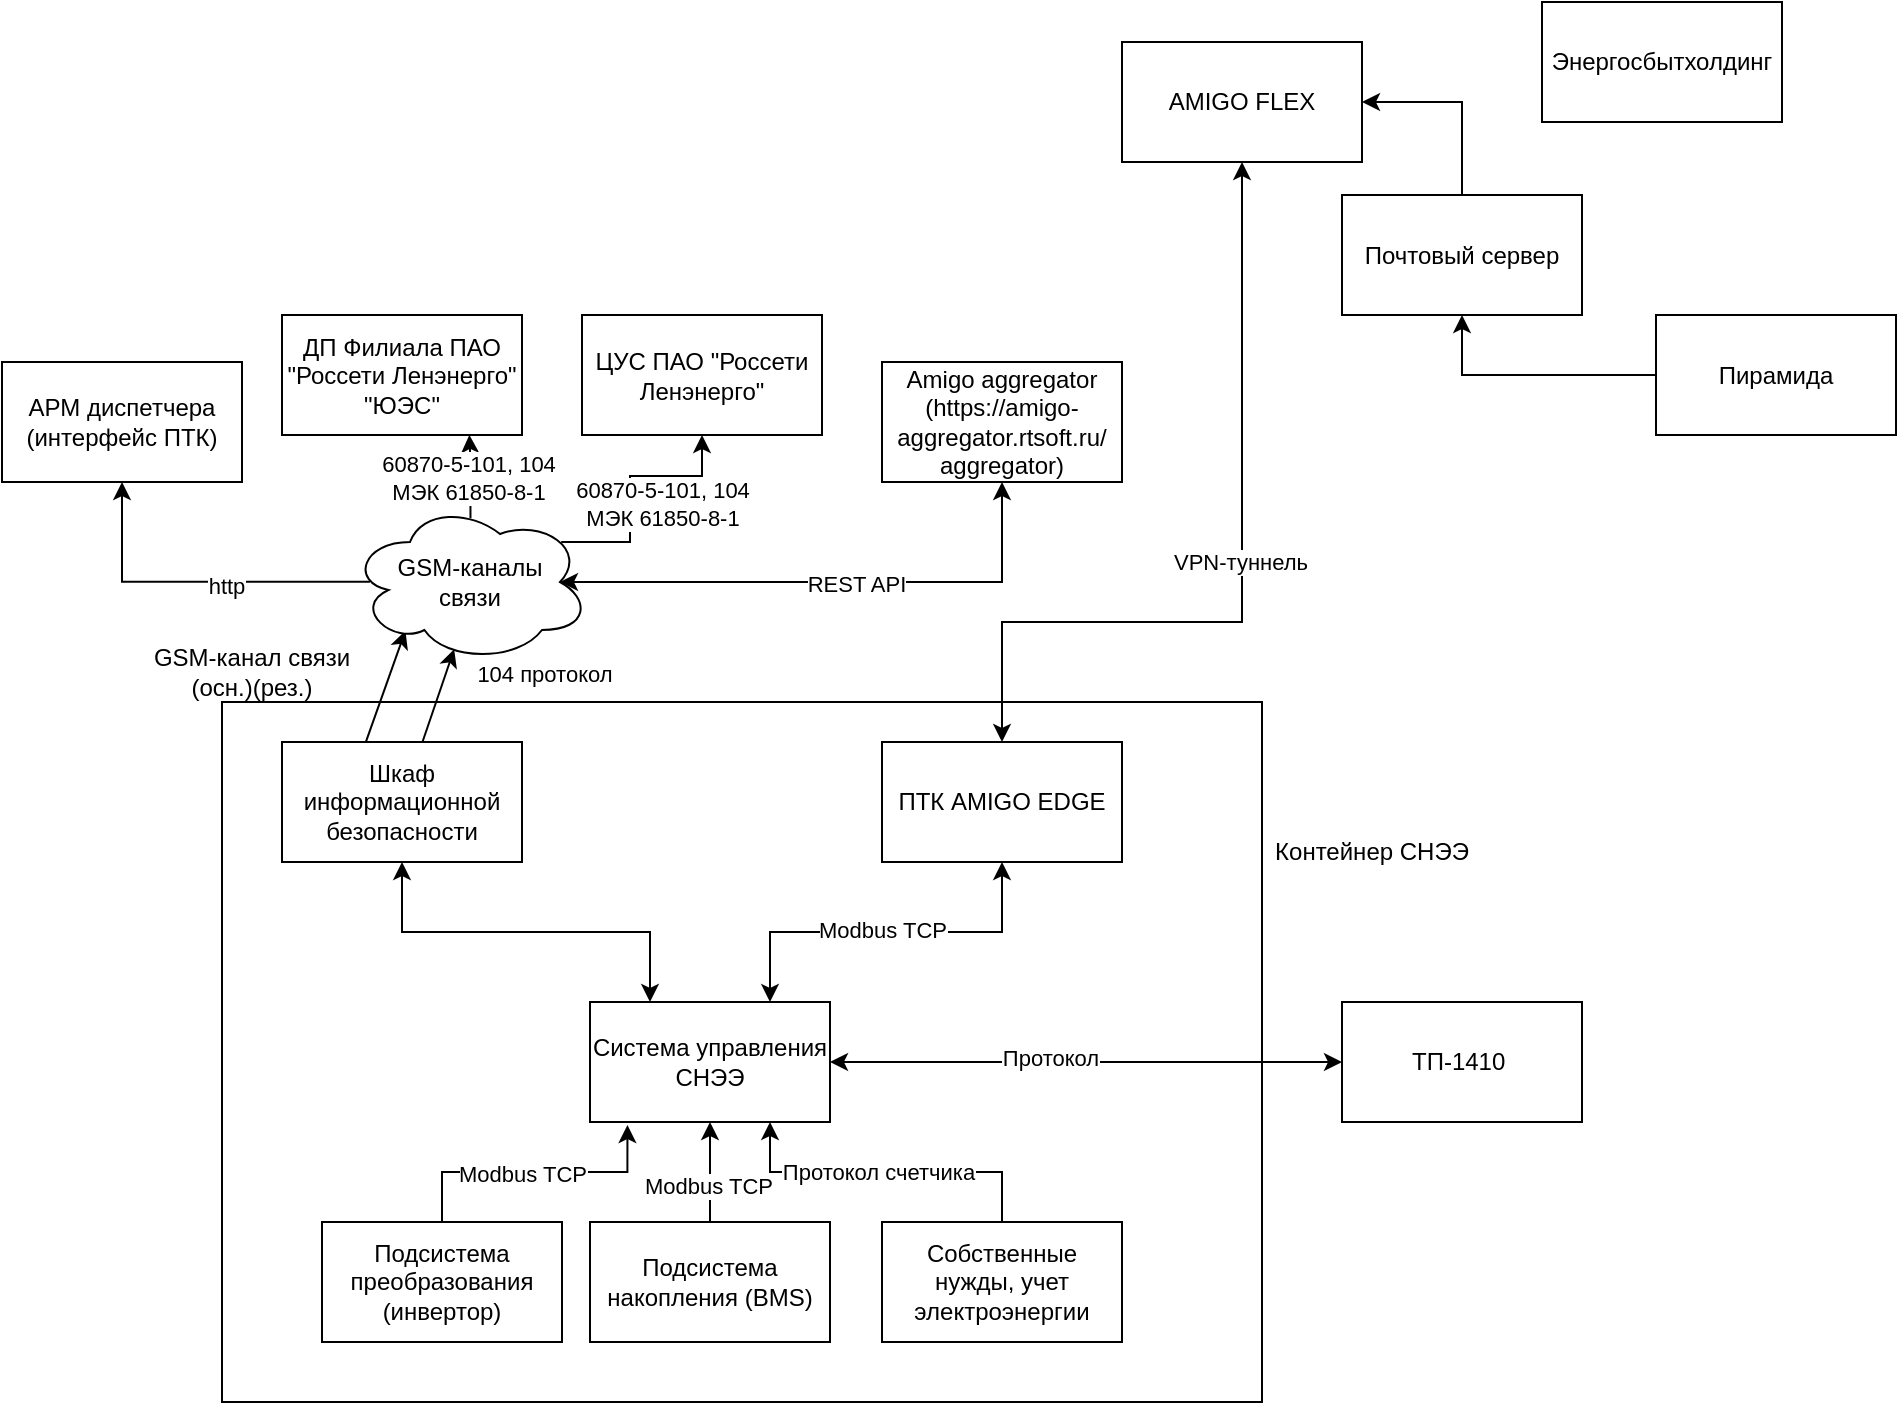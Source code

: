 <mxfile version="22.0.6" type="github">
  <diagram name="Page-1" id="Qwv7uJTL_FpW3jfT5c1Q">
    <mxGraphModel dx="1563" dy="567" grid="1" gridSize="10" guides="1" tooltips="1" connect="1" arrows="1" fold="1" page="1" pageScale="1" pageWidth="827" pageHeight="1169" math="0" shadow="0">
      <root>
        <mxCell id="0" />
        <mxCell id="1" parent="0" />
        <mxCell id="PQJejVP98IKGqgHeFBoo-32" value="" style="rounded=0;whiteSpace=wrap;html=1;fillColor=none;" parent="1" vertex="1">
          <mxGeometry x="110" y="740" width="520" height="350" as="geometry" />
        </mxCell>
        <mxCell id="PQJejVP98IKGqgHeFBoo-33" style="edgeStyle=orthogonalEdgeStyle;rounded=0;orthogonalLoop=1;jettySize=auto;html=1;entryX=0.5;entryY=1;entryDx=0;entryDy=0;exitX=0.75;exitY=0;exitDx=0;exitDy=0;startArrow=classic;startFill=1;" parent="1" source="PQJejVP98IKGqgHeFBoo-3" target="PQJejVP98IKGqgHeFBoo-8" edge="1">
          <mxGeometry relative="1" as="geometry" />
        </mxCell>
        <mxCell id="PQJejVP98IKGqgHeFBoo-38" value="Modbus TCP" style="edgeLabel;html=1;align=center;verticalAlign=middle;resizable=0;points=[];" parent="PQJejVP98IKGqgHeFBoo-33" vertex="1" connectable="0">
          <mxGeometry x="-0.315" y="1" relative="1" as="geometry">
            <mxPoint x="27" as="offset" />
          </mxGeometry>
        </mxCell>
        <mxCell id="PQJejVP98IKGqgHeFBoo-34" style="edgeStyle=orthogonalEdgeStyle;rounded=0;orthogonalLoop=1;jettySize=auto;html=1;exitX=0.25;exitY=0;exitDx=0;exitDy=0;startArrow=classic;startFill=1;" parent="1" source="PQJejVP98IKGqgHeFBoo-3" target="PQJejVP98IKGqgHeFBoo-9" edge="1">
          <mxGeometry relative="1" as="geometry" />
        </mxCell>
        <mxCell id="PQJejVP98IKGqgHeFBoo-3" value="Система управления СНЭЭ" style="rounded=0;whiteSpace=wrap;html=1;" parent="1" vertex="1">
          <mxGeometry x="294" y="890" width="120" height="60" as="geometry" />
        </mxCell>
        <mxCell id="PQJejVP98IKGqgHeFBoo-15" style="edgeStyle=orthogonalEdgeStyle;rounded=0;orthogonalLoop=1;jettySize=auto;html=1;entryX=0.156;entryY=1.025;entryDx=0;entryDy=0;entryPerimeter=0;exitX=0.5;exitY=0;exitDx=0;exitDy=0;" parent="1" source="PQJejVP98IKGqgHeFBoo-4" target="PQJejVP98IKGqgHeFBoo-3" edge="1">
          <mxGeometry relative="1" as="geometry" />
        </mxCell>
        <mxCell id="PQJejVP98IKGqgHeFBoo-18" value="Modbus TCP" style="edgeLabel;html=1;align=center;verticalAlign=middle;resizable=0;points=[];" parent="PQJejVP98IKGqgHeFBoo-15" vertex="1" connectable="0">
          <mxGeometry x="-0.254" y="-1" relative="1" as="geometry">
            <mxPoint x="12" as="offset" />
          </mxGeometry>
        </mxCell>
        <mxCell id="PQJejVP98IKGqgHeFBoo-4" value="Подсистема преобразования (инвертор)" style="rounded=0;whiteSpace=wrap;html=1;" parent="1" vertex="1">
          <mxGeometry x="160" y="1000" width="120" height="60" as="geometry" />
        </mxCell>
        <mxCell id="PQJejVP98IKGqgHeFBoo-16" style="edgeStyle=orthogonalEdgeStyle;rounded=0;orthogonalLoop=1;jettySize=auto;html=1;entryX=0.5;entryY=1;entryDx=0;entryDy=0;" parent="1" source="PQJejVP98IKGqgHeFBoo-5" target="PQJejVP98IKGqgHeFBoo-3" edge="1">
          <mxGeometry relative="1" as="geometry" />
        </mxCell>
        <mxCell id="PQJejVP98IKGqgHeFBoo-19" value="Modbus TCP" style="edgeLabel;html=1;align=center;verticalAlign=middle;resizable=0;points=[];" parent="PQJejVP98IKGqgHeFBoo-16" vertex="1" connectable="0">
          <mxGeometry x="-0.278" y="1" relative="1" as="geometry">
            <mxPoint as="offset" />
          </mxGeometry>
        </mxCell>
        <mxCell id="PQJejVP98IKGqgHeFBoo-5" value="Подсистема накопления (BMS)" style="rounded=0;whiteSpace=wrap;html=1;" parent="1" vertex="1">
          <mxGeometry x="294" y="1000" width="120" height="60" as="geometry" />
        </mxCell>
        <mxCell id="PQJejVP98IKGqgHeFBoo-17" style="edgeStyle=orthogonalEdgeStyle;rounded=0;orthogonalLoop=1;jettySize=auto;html=1;entryX=0.75;entryY=1;entryDx=0;entryDy=0;exitX=0.5;exitY=0;exitDx=0;exitDy=0;" parent="1" source="PQJejVP98IKGqgHeFBoo-6" target="PQJejVP98IKGqgHeFBoo-3" edge="1">
          <mxGeometry relative="1" as="geometry" />
        </mxCell>
        <mxCell id="PQJejVP98IKGqgHeFBoo-20" value="Протокол счетчика" style="edgeLabel;html=1;align=center;verticalAlign=middle;resizable=0;points=[];" parent="PQJejVP98IKGqgHeFBoo-17" vertex="1" connectable="0">
          <mxGeometry x="0.048" relative="1" as="geometry">
            <mxPoint as="offset" />
          </mxGeometry>
        </mxCell>
        <mxCell id="PQJejVP98IKGqgHeFBoo-6" value="Собственные нужды, учет электроэнергии" style="rounded=0;whiteSpace=wrap;html=1;" parent="1" vertex="1">
          <mxGeometry x="440" y="1000" width="120" height="60" as="geometry" />
        </mxCell>
        <mxCell id="PQJejVP98IKGqgHeFBoo-14" style="edgeStyle=orthogonalEdgeStyle;rounded=0;orthogonalLoop=1;jettySize=auto;html=1;startArrow=classic;startFill=1;" parent="1" source="PQJejVP98IKGqgHeFBoo-7" target="PQJejVP98IKGqgHeFBoo-3" edge="1">
          <mxGeometry relative="1" as="geometry" />
        </mxCell>
        <mxCell id="PQJejVP98IKGqgHeFBoo-37" value="Протокол" style="edgeLabel;html=1;align=center;verticalAlign=middle;resizable=0;points=[];" parent="PQJejVP98IKGqgHeFBoo-14" vertex="1" connectable="0">
          <mxGeometry x="0.144" y="-2" relative="1" as="geometry">
            <mxPoint as="offset" />
          </mxGeometry>
        </mxCell>
        <mxCell id="PQJejVP98IKGqgHeFBoo-7" value="ТП-1410&amp;nbsp;" style="rounded=0;whiteSpace=wrap;html=1;" parent="1" vertex="1">
          <mxGeometry x="670" y="890" width="120" height="60" as="geometry" />
        </mxCell>
        <mxCell id="PQJejVP98IKGqgHeFBoo-8" value="ПТК AMIGO EDGE" style="rounded=0;whiteSpace=wrap;html=1;" parent="1" vertex="1">
          <mxGeometry x="440" y="760" width="120" height="60" as="geometry" />
        </mxCell>
        <mxCell id="PQJejVP98IKGqgHeFBoo-24" style="rounded=0;orthogonalLoop=1;jettySize=auto;html=1;entryX=0.434;entryY=0.92;entryDx=0;entryDy=0;entryPerimeter=0;" parent="1" source="PQJejVP98IKGqgHeFBoo-9" target="PQJejVP98IKGqgHeFBoo-23" edge="1">
          <mxGeometry relative="1" as="geometry" />
        </mxCell>
        <mxCell id="Ke0dHRgDIPxI2c3PWkCL-2" value="104 протокол" style="edgeLabel;html=1;align=center;verticalAlign=middle;resizable=0;points=[];" vertex="1" connectable="0" parent="PQJejVP98IKGqgHeFBoo-24">
          <mxGeometry x="0.168" y="-1" relative="1" as="geometry">
            <mxPoint x="50" y="-8" as="offset" />
          </mxGeometry>
        </mxCell>
        <mxCell id="PQJejVP98IKGqgHeFBoo-25" style="rounded=0;orthogonalLoop=1;jettySize=auto;html=1;exitX=0.347;exitY=0.013;exitDx=0;exitDy=0;exitPerimeter=0;entryX=0.231;entryY=0.804;entryDx=0;entryDy=0;entryPerimeter=0;" parent="1" source="PQJejVP98IKGqgHeFBoo-9" target="PQJejVP98IKGqgHeFBoo-23" edge="1">
          <mxGeometry relative="1" as="geometry" />
        </mxCell>
        <mxCell id="PQJejVP98IKGqgHeFBoo-9" value="Шкаф информационной безопасности" style="rounded=0;whiteSpace=wrap;html=1;" parent="1" vertex="1">
          <mxGeometry x="140" y="760" width="120" height="60" as="geometry" />
        </mxCell>
        <mxCell id="PQJejVP98IKGqgHeFBoo-10" value="ДП Филиала ПАО &quot;Россети Ленэнерго&quot; &quot;ЮЭС&quot;" style="rounded=0;whiteSpace=wrap;html=1;" parent="1" vertex="1">
          <mxGeometry x="140" y="546.5" width="120" height="60" as="geometry" />
        </mxCell>
        <mxCell id="PQJejVP98IKGqgHeFBoo-11" value="ЦУС ПАО &quot;Россети Ленэнерго&quot;" style="rounded=0;whiteSpace=wrap;html=1;" parent="1" vertex="1">
          <mxGeometry x="290" y="546.5" width="120" height="60" as="geometry" />
        </mxCell>
        <mxCell id="PQJejVP98IKGqgHeFBoo-22" value="Amigo aggregator&lt;br&gt;(https://amigo-aggregator.rtsoft.ru/&lt;br&gt;aggregator)" style="rounded=0;whiteSpace=wrap;html=1;" parent="1" vertex="1">
          <mxGeometry x="440" y="570" width="120" height="60" as="geometry" />
        </mxCell>
        <mxCell id="PQJejVP98IKGqgHeFBoo-26" style="edgeStyle=orthogonalEdgeStyle;rounded=0;orthogonalLoop=1;jettySize=auto;html=1;entryX=0.781;entryY=0.999;entryDx=0;entryDy=0;entryPerimeter=0;exitX=0.502;exitY=0.102;exitDx=0;exitDy=0;exitPerimeter=0;" parent="1" source="PQJejVP98IKGqgHeFBoo-23" target="PQJejVP98IKGqgHeFBoo-10" edge="1">
          <mxGeometry relative="1" as="geometry" />
        </mxCell>
        <mxCell id="PQJejVP98IKGqgHeFBoo-39" value="60870-5-101, 104&lt;br&gt;МЭК 61850-8-1" style="edgeLabel;html=1;align=center;verticalAlign=middle;resizable=0;points=[];" parent="PQJejVP98IKGqgHeFBoo-26" vertex="1" connectable="0">
          <mxGeometry x="-0.043" y="1" relative="1" as="geometry">
            <mxPoint as="offset" />
          </mxGeometry>
        </mxCell>
        <mxCell id="PQJejVP98IKGqgHeFBoo-27" style="edgeStyle=orthogonalEdgeStyle;rounded=0;orthogonalLoop=1;jettySize=auto;html=1;entryX=0.5;entryY=1;entryDx=0;entryDy=0;startArrow=classic;startFill=1;exitX=0.875;exitY=0.5;exitDx=0;exitDy=0;exitPerimeter=0;" parent="1" source="PQJejVP98IKGqgHeFBoo-23" target="PQJejVP98IKGqgHeFBoo-22" edge="1">
          <mxGeometry relative="1" as="geometry" />
        </mxCell>
        <mxCell id="PQJejVP98IKGqgHeFBoo-29" value="REST API" style="edgeLabel;html=1;align=center;verticalAlign=middle;resizable=0;points=[];" parent="PQJejVP98IKGqgHeFBoo-27" vertex="1" connectable="0">
          <mxGeometry x="0.087" y="-1" relative="1" as="geometry">
            <mxPoint as="offset" />
          </mxGeometry>
        </mxCell>
        <mxCell id="PQJejVP98IKGqgHeFBoo-28" style="edgeStyle=orthogonalEdgeStyle;rounded=0;orthogonalLoop=1;jettySize=auto;html=1;entryX=0.5;entryY=1;entryDx=0;entryDy=0;exitX=0.88;exitY=0.25;exitDx=0;exitDy=0;exitPerimeter=0;" parent="1" source="PQJejVP98IKGqgHeFBoo-23" target="PQJejVP98IKGqgHeFBoo-11" edge="1">
          <mxGeometry relative="1" as="geometry">
            <Array as="points">
              <mxPoint x="314" y="660" />
              <mxPoint x="314" y="627" />
              <mxPoint x="350" y="627" />
            </Array>
          </mxGeometry>
        </mxCell>
        <mxCell id="PQJejVP98IKGqgHeFBoo-40" value="60870-5-101, 104&lt;br style=&quot;border-color: var(--border-color);&quot;&gt;МЭК 61850-8-1" style="edgeLabel;html=1;align=center;verticalAlign=middle;resizable=0;points=[];" parent="PQJejVP98IKGqgHeFBoo-28" vertex="1" connectable="0">
          <mxGeometry x="-0.245" y="-1" relative="1" as="geometry">
            <mxPoint x="15" y="-7" as="offset" />
          </mxGeometry>
        </mxCell>
        <mxCell id="PQJejVP98IKGqgHeFBoo-31" style="edgeStyle=orthogonalEdgeStyle;rounded=0;orthogonalLoop=1;jettySize=auto;html=1;entryX=0.5;entryY=1;entryDx=0;entryDy=0;exitX=0.083;exitY=0.499;exitDx=0;exitDy=0;exitPerimeter=0;" parent="1" source="PQJejVP98IKGqgHeFBoo-23" target="PQJejVP98IKGqgHeFBoo-30" edge="1">
          <mxGeometry relative="1" as="geometry" />
        </mxCell>
        <mxCell id="PQJejVP98IKGqgHeFBoo-41" value="http" style="edgeLabel;html=1;align=center;verticalAlign=middle;resizable=0;points=[];" parent="PQJejVP98IKGqgHeFBoo-31" vertex="1" connectable="0">
          <mxGeometry x="-0.165" y="2" relative="1" as="geometry">
            <mxPoint as="offset" />
          </mxGeometry>
        </mxCell>
        <mxCell id="PQJejVP98IKGqgHeFBoo-23" value="GSM-каналы &lt;br&gt;связи" style="ellipse;shape=cloud;whiteSpace=wrap;html=1;" parent="1" vertex="1">
          <mxGeometry x="174" y="640" width="120" height="80" as="geometry" />
        </mxCell>
        <mxCell id="PQJejVP98IKGqgHeFBoo-30" value="АРМ диспетчера&lt;br&gt;(интерфейс ПТК)" style="rounded=0;whiteSpace=wrap;html=1;" parent="1" vertex="1">
          <mxGeometry y="570" width="120" height="60" as="geometry" />
        </mxCell>
        <mxCell id="PQJejVP98IKGqgHeFBoo-35" value="Контейнер СНЭЭ" style="text;html=1;strokeColor=none;fillColor=none;align=center;verticalAlign=middle;whiteSpace=wrap;rounded=0;" parent="1" vertex="1">
          <mxGeometry x="630" y="800" width="110" height="30" as="geometry" />
        </mxCell>
        <mxCell id="PQJejVP98IKGqgHeFBoo-36" value="GSM-канал связи (осн.)(рез.)" style="text;html=1;strokeColor=none;fillColor=none;align=center;verticalAlign=middle;whiteSpace=wrap;rounded=0;" parent="1" vertex="1">
          <mxGeometry x="70" y="710" width="110" height="30" as="geometry" />
        </mxCell>
        <mxCell id="Ke0dHRgDIPxI2c3PWkCL-8" style="edgeStyle=orthogonalEdgeStyle;rounded=0;orthogonalLoop=1;jettySize=auto;html=1;entryX=0.5;entryY=1;entryDx=0;entryDy=0;" edge="1" parent="1" source="Ke0dHRgDIPxI2c3PWkCL-3" target="Ke0dHRgDIPxI2c3PWkCL-4">
          <mxGeometry relative="1" as="geometry" />
        </mxCell>
        <mxCell id="Ke0dHRgDIPxI2c3PWkCL-3" value="Пирамида" style="rounded=0;whiteSpace=wrap;html=1;" vertex="1" parent="1">
          <mxGeometry x="827" y="546.5" width="120" height="60" as="geometry" />
        </mxCell>
        <mxCell id="Ke0dHRgDIPxI2c3PWkCL-9" style="edgeStyle=orthogonalEdgeStyle;rounded=0;orthogonalLoop=1;jettySize=auto;html=1;entryX=1;entryY=0.5;entryDx=0;entryDy=0;" edge="1" parent="1" source="Ke0dHRgDIPxI2c3PWkCL-4" target="Ke0dHRgDIPxI2c3PWkCL-5">
          <mxGeometry relative="1" as="geometry" />
        </mxCell>
        <mxCell id="Ke0dHRgDIPxI2c3PWkCL-4" value="Почтовый сервер" style="rounded=0;whiteSpace=wrap;html=1;" vertex="1" parent="1">
          <mxGeometry x="670" y="486.5" width="120" height="60" as="geometry" />
        </mxCell>
        <mxCell id="Ke0dHRgDIPxI2c3PWkCL-6" style="edgeStyle=orthogonalEdgeStyle;rounded=0;orthogonalLoop=1;jettySize=auto;html=1;entryX=0.5;entryY=0;entryDx=0;entryDy=0;startArrow=classic;startFill=1;" edge="1" parent="1" source="Ke0dHRgDIPxI2c3PWkCL-5" target="PQJejVP98IKGqgHeFBoo-8">
          <mxGeometry relative="1" as="geometry">
            <Array as="points">
              <mxPoint x="620" y="700" />
              <mxPoint x="500" y="700" />
            </Array>
          </mxGeometry>
        </mxCell>
        <mxCell id="Ke0dHRgDIPxI2c3PWkCL-7" value="VPN-туннель" style="edgeLabel;html=1;align=center;verticalAlign=middle;resizable=0;points=[];" vertex="1" connectable="0" parent="Ke0dHRgDIPxI2c3PWkCL-6">
          <mxGeometry x="-0.025" y="-1" relative="1" as="geometry">
            <mxPoint as="offset" />
          </mxGeometry>
        </mxCell>
        <mxCell id="Ke0dHRgDIPxI2c3PWkCL-5" value="AMIGO FLEX" style="rounded=0;whiteSpace=wrap;html=1;" vertex="1" parent="1">
          <mxGeometry x="560" y="410" width="120" height="60" as="geometry" />
        </mxCell>
        <mxCell id="Ke0dHRgDIPxI2c3PWkCL-10" value="Энергосбытхолдинг" style="rounded=0;whiteSpace=wrap;html=1;" vertex="1" parent="1">
          <mxGeometry x="770" y="390" width="120" height="60" as="geometry" />
        </mxCell>
      </root>
    </mxGraphModel>
  </diagram>
</mxfile>
